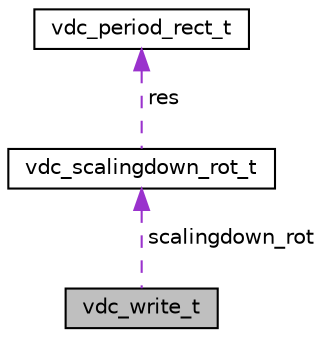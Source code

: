 digraph "vdc_write_t"
{
 // LATEX_PDF_SIZE
  edge [fontname="Helvetica",fontsize="10",labelfontname="Helvetica",labelfontsize="10"];
  node [fontname="Helvetica",fontsize="10",shape=record];
  Node1 [label="vdc_write_t",height=0.2,width=0.4,color="black", fillcolor="grey75", style="filled", fontcolor="black",tooltip=" "];
  Node2 -> Node1 [dir="back",color="darkorchid3",fontsize="10",style="dashed",label=" scalingdown_rot" ,fontname="Helvetica"];
  Node2 [label="vdc_scalingdown_rot_t",height=0.2,width=0.4,color="black", fillcolor="white", style="filled",URL="$d3/d56/structvdc__scalingdown__rot__t.html",tooltip=" "];
  Node3 -> Node2 [dir="back",color="darkorchid3",fontsize="10",style="dashed",label=" res" ,fontname="Helvetica"];
  Node3 [label="vdc_period_rect_t",height=0.2,width=0.4,color="black", fillcolor="white", style="filled",URL="$da/d49/structvdc__period__rect__t.html",tooltip=" "];
}
